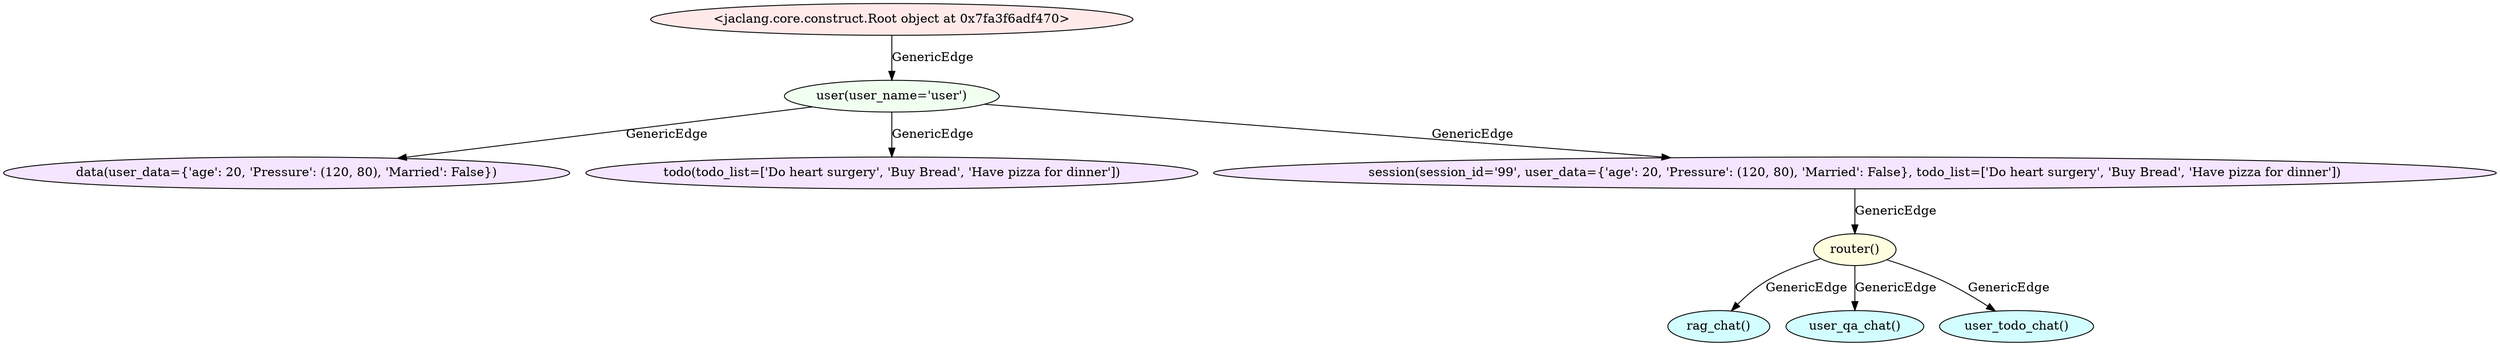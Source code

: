 digraph {
node [style="filled", shape="ellipse", fillcolor="invis", fontcolor="black"];
0 -> 1  [label="GenericEdge "];
1 -> 2  [label="GenericEdge "];
1 -> 3  [label="GenericEdge "];
1 -> 4  [label="GenericEdge "];
4 -> 5  [label="GenericEdge "];
5 -> 6  [label="GenericEdge "];
5 -> 7  [label="GenericEdge "];
5 -> 8  [label="GenericEdge "];
0 [label="&lt;jaclang.core.construct.Root object at 0x7fa3f6adf470&gt;"fillcolor="#FFE9E9"];
1 [label="user(user_name=&#x27;user&#x27;)"fillcolor="#F0FFF0"];
2 [label="data(user_data={&#x27;age&#x27;: 20, &#x27;Pressure&#x27;: (120, 80), &#x27;Married&#x27;: False})"fillcolor="#F5E5FF"];
3 [label="todo(todo_list=[&#x27;Do heart surgery&#x27;, &#x27;Buy Bread&#x27;, &#x27;Have pizza for dinner&#x27;])"fillcolor="#F5E5FF"];
4 [label="session(session_id=&#x27;99&#x27;, user_data={&#x27;age&#x27;: 20, &#x27;Pressure&#x27;: (120, 80), &#x27;Married&#x27;: False}, todo_list=[&#x27;Do heart surgery&#x27;, &#x27;Buy Bread&#x27;, &#x27;Have pizza for dinner&#x27;])"fillcolor="#F5E5FF"];
5 [label="router()"fillcolor="#FFFFE0"];
6 [label="rag_chat()"fillcolor="#D2FEFF "];
7 [label="user_qa_chat()"fillcolor="#D2FEFF "];
8 [label="user_todo_chat()"fillcolor="#D2FEFF "];
}